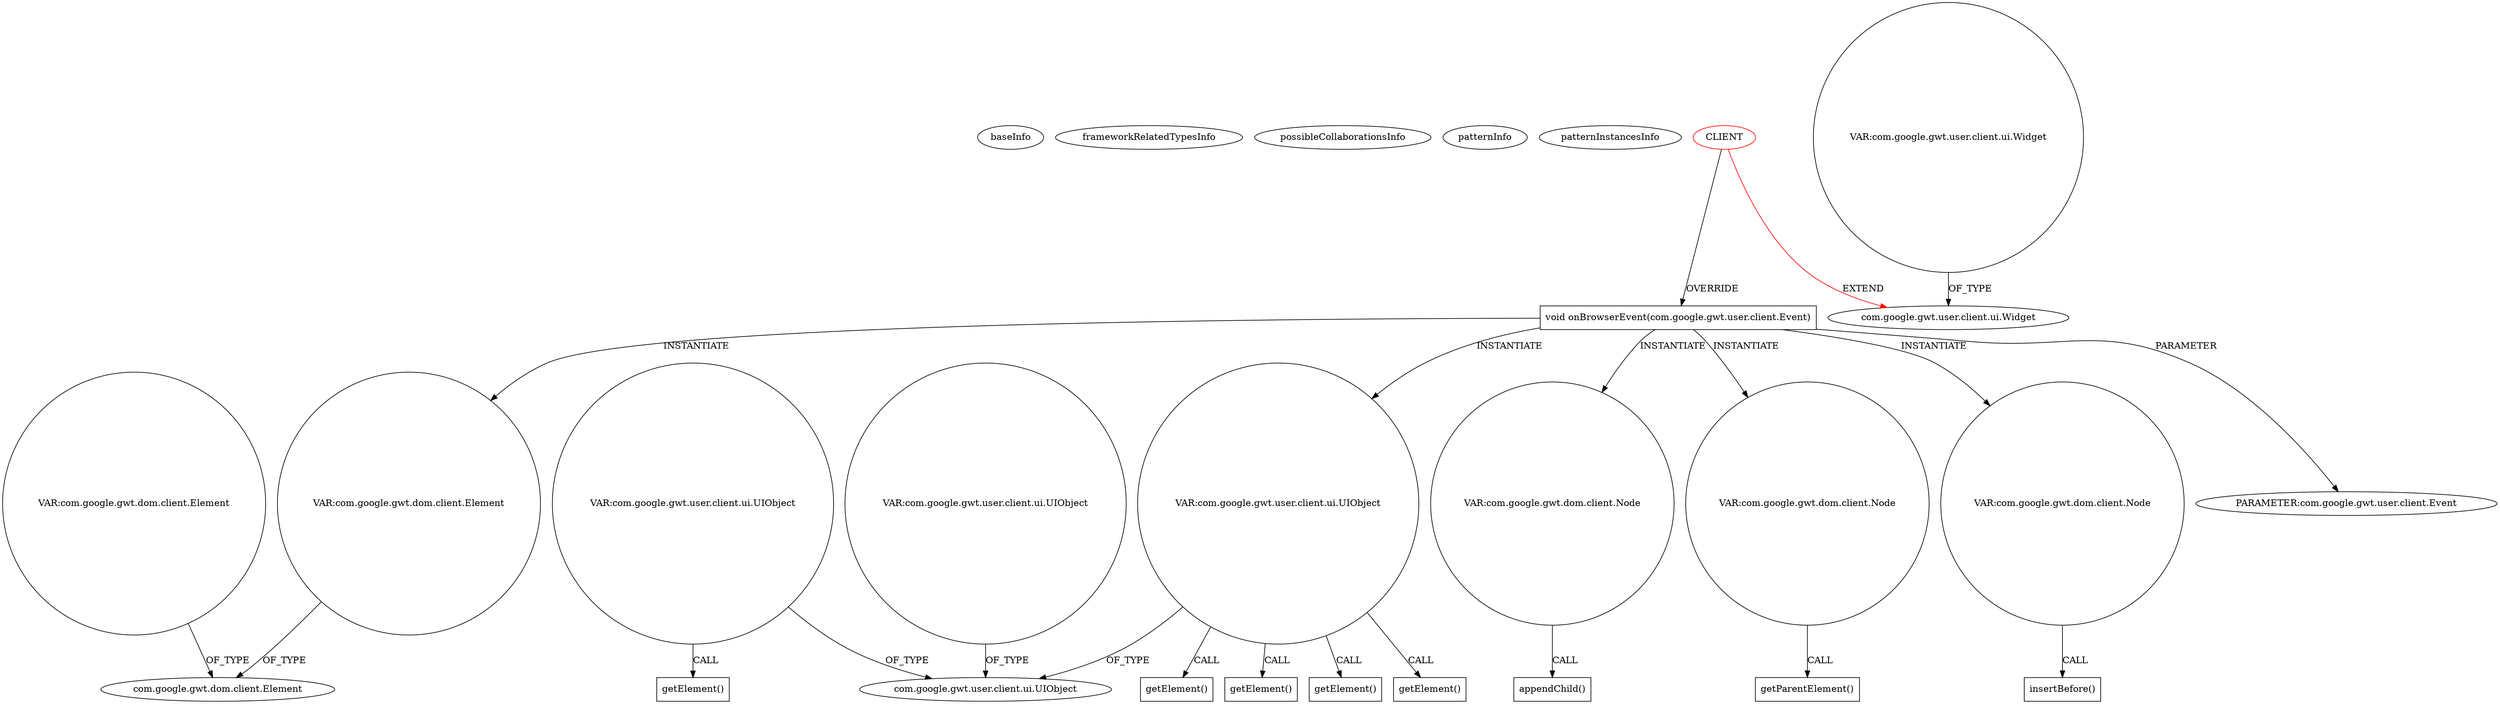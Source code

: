 digraph {
baseInfo[graphId=588,category="pattern",isAnonymous=false,possibleRelation=false]
frameworkRelatedTypesInfo[0="com.google.gwt.user.client.ui.Widget"]
possibleCollaborationsInfo[]
patternInfo[frequency=2.0,patternRootClient=0]
patternInstancesInfo[0="dapicard-gwt-surface~/dapicard-gwt-surface/gwt-surface-master/gwt-surface/src/main/java/com/axeiya/gwt/surface/client/ContentEditableSurface.java~ContentEditableSurface~1180",1="laaglu-lib-gwt-file~/laaglu-lib-gwt-file/lib-gwt-file-master/src/main/java/org/vectomatic/file/FileUploadExt.java~FileUploadExt~3456"]
5[label="void onBrowserEvent(com.google.gwt.user.client.Event)",vertexType="OVERRIDING_METHOD_DECLARATION",isFrameworkType=false,shape=box]
15[label="VAR:com.google.gwt.dom.client.Element",vertexType="VARIABLE_EXPRESION",isFrameworkType=false,shape=circle]
0[label="CLIENT",vertexType="ROOT_CLIENT_CLASS_DECLARATION",isFrameworkType=false,color=red]
12[label="VAR:com.google.gwt.user.client.ui.UIObject",vertexType="VARIABLE_EXPRESION",isFrameworkType=false,shape=circle]
26[label="VAR:com.google.gwt.dom.client.Node",vertexType="VARIABLE_EXPRESION",isFrameworkType=false,shape=circle]
27[label="appendChild()",vertexType="INSIDE_CALL",isFrameworkType=false,shape=box]
9[label="VAR:com.google.gwt.dom.client.Node",vertexType="VARIABLE_EXPRESION",isFrameworkType=false,shape=circle]
33[label="VAR:com.google.gwt.dom.client.Node",vertexType="VARIABLE_EXPRESION",isFrameworkType=false,shape=circle]
34[label="insertBefore()",vertexType="INSIDE_CALL",isFrameworkType=false,shape=box]
1[label="com.google.gwt.user.client.ui.Widget",vertexType="FRAMEWORK_CLASS_TYPE",isFrameworkType=false]
42[label="VAR:com.google.gwt.user.client.ui.Widget",vertexType="VARIABLE_EXPRESION",isFrameworkType=false,shape=circle]
17[label="com.google.gwt.dom.client.Element",vertexType="FRAMEWORK_CLASS_TYPE",isFrameworkType=false]
30[label="getElement()",vertexType="INSIDE_CALL",isFrameworkType=false,shape=box]
37[label="getElement()",vertexType="INSIDE_CALL",isFrameworkType=false,shape=box]
19[label="getElement()",vertexType="INSIDE_CALL",isFrameworkType=false,shape=box]
13[label="getElement()",vertexType="INSIDE_CALL",isFrameworkType=false,shape=box]
53[label="VAR:com.google.gwt.dom.client.Element",vertexType="VARIABLE_EXPRESION",isFrameworkType=false,shape=circle]
10[label="getParentElement()",vertexType="INSIDE_CALL",isFrameworkType=false,shape=box]
6[label="PARAMETER:com.google.gwt.user.client.Event",vertexType="PARAMETER_DECLARATION",isFrameworkType=false]
14[label="com.google.gwt.user.client.ui.UIObject",vertexType="FRAMEWORK_CLASS_TYPE",isFrameworkType=false]
63[label="VAR:com.google.gwt.user.client.ui.UIObject",vertexType="VARIABLE_EXPRESION",isFrameworkType=false,shape=circle]
56[label="VAR:com.google.gwt.user.client.ui.UIObject",vertexType="VARIABLE_EXPRESION",isFrameworkType=false,shape=circle]
64[label="getElement()",vertexType="INSIDE_CALL",isFrameworkType=false,shape=box]
5->33[label="INSTANTIATE"]
5->15[label="INSTANTIATE"]
12->19[label="CALL"]
63->14[label="OF_TYPE"]
12->37[label="CALL"]
53->17[label="OF_TYPE"]
5->26[label="INSTANTIATE"]
15->17[label="OF_TYPE"]
26->27[label="CALL"]
9->10[label="CALL"]
33->34[label="CALL"]
0->5[label="OVERRIDE"]
0->1[label="EXTEND",color=red]
12->30[label="CALL"]
12->13[label="CALL"]
42->1[label="OF_TYPE"]
5->6[label="PARAMETER"]
5->9[label="INSTANTIATE"]
5->12[label="INSTANTIATE"]
56->14[label="OF_TYPE"]
12->14[label="OF_TYPE"]
63->64[label="CALL"]
}
